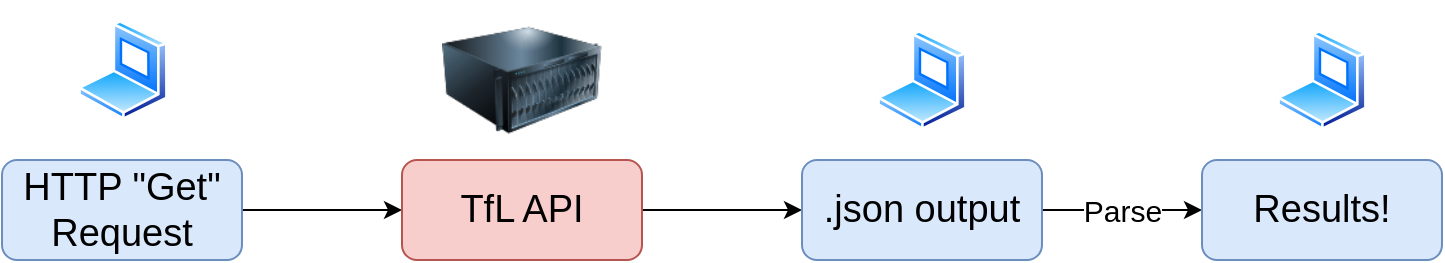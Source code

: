 <mxfile version="14.9.2" type="device"><diagram id="C5RBs43oDa-KdzZeNtuy" name="Page-1"><mxGraphModel dx="1550" dy="835" grid="1" gridSize="10" guides="1" tooltips="1" connect="1" arrows="1" fold="1" page="1" pageScale="1" pageWidth="827" pageHeight="1169" math="0" shadow="0"><root><mxCell id="WIyWlLk6GJQsqaUBKTNV-0"/><mxCell id="WIyWlLk6GJQsqaUBKTNV-1" parent="WIyWlLk6GJQsqaUBKTNV-0"/><mxCell id="-SdwGaaQRKhZ8aEZZ1lu-3" value="" style="edgeStyle=orthogonalEdgeStyle;rounded=0;orthogonalLoop=1;jettySize=auto;html=1;" edge="1" parent="WIyWlLk6GJQsqaUBKTNV-1" source="-SdwGaaQRKhZ8aEZZ1lu-0" target="-SdwGaaQRKhZ8aEZZ1lu-1"><mxGeometry relative="1" as="geometry"/></mxCell><mxCell id="-SdwGaaQRKhZ8aEZZ1lu-0" value="HTTP &quot;Get&quot; Request" style="rounded=1;whiteSpace=wrap;html=1;fillColor=#dae8fc;strokeColor=#6c8ebf;fontSize=19;" vertex="1" parent="WIyWlLk6GJQsqaUBKTNV-1"><mxGeometry x="70" y="180" width="120" height="50" as="geometry"/></mxCell><mxCell id="-SdwGaaQRKhZ8aEZZ1lu-4" value="" style="edgeStyle=orthogonalEdgeStyle;rounded=0;orthogonalLoop=1;jettySize=auto;html=1;" edge="1" parent="WIyWlLk6GJQsqaUBKTNV-1" source="-SdwGaaQRKhZ8aEZZ1lu-1" target="-SdwGaaQRKhZ8aEZZ1lu-2"><mxGeometry relative="1" as="geometry"/></mxCell><mxCell id="-SdwGaaQRKhZ8aEZZ1lu-1" value="TfL API" style="rounded=1;whiteSpace=wrap;html=1;fillColor=#f8cecc;strokeColor=#b85450;fontSize=19;" vertex="1" parent="WIyWlLk6GJQsqaUBKTNV-1"><mxGeometry x="270" y="180" width="120" height="50" as="geometry"/></mxCell><mxCell id="-SdwGaaQRKhZ8aEZZ1lu-6" value="Parse" style="edgeStyle=orthogonalEdgeStyle;rounded=0;orthogonalLoop=1;jettySize=auto;html=1;fontSize=15;" edge="1" parent="WIyWlLk6GJQsqaUBKTNV-1" source="-SdwGaaQRKhZ8aEZZ1lu-2" target="-SdwGaaQRKhZ8aEZZ1lu-5"><mxGeometry relative="1" as="geometry"/></mxCell><mxCell id="-SdwGaaQRKhZ8aEZZ1lu-2" value=".json output" style="rounded=1;whiteSpace=wrap;html=1;fillColor=#dae8fc;strokeColor=#6c8ebf;fontSize=19;" vertex="1" parent="WIyWlLk6GJQsqaUBKTNV-1"><mxGeometry x="470" y="180" width="120" height="50" as="geometry"/></mxCell><mxCell id="-SdwGaaQRKhZ8aEZZ1lu-5" value="Results!" style="rounded=1;whiteSpace=wrap;html=1;fillColor=#dae8fc;strokeColor=#6c8ebf;fontSize=19;" vertex="1" parent="WIyWlLk6GJQsqaUBKTNV-1"><mxGeometry x="670" y="180" width="120" height="50" as="geometry"/></mxCell><mxCell id="-SdwGaaQRKhZ8aEZZ1lu-7" value="" style="image;html=1;image=img/lib/clip_art/computers/Server_128x128.png;fontSize=19;" vertex="1" parent="WIyWlLk6GJQsqaUBKTNV-1"><mxGeometry x="290" y="100" width="80" height="80" as="geometry"/></mxCell><mxCell id="-SdwGaaQRKhZ8aEZZ1lu-8" value="" style="aspect=fixed;perimeter=ellipsePerimeter;html=1;align=center;shadow=0;dashed=0;spacingTop=3;image;image=img/lib/active_directory/laptop_client.svg;fontSize=19;" vertex="1" parent="WIyWlLk6GJQsqaUBKTNV-1"><mxGeometry x="108" y="110" width="45" height="50" as="geometry"/></mxCell><mxCell id="-SdwGaaQRKhZ8aEZZ1lu-9" value="" style="aspect=fixed;perimeter=ellipsePerimeter;html=1;align=center;shadow=0;dashed=0;spacingTop=3;image;image=img/lib/active_directory/laptop_client.svg;fontSize=19;" vertex="1" parent="WIyWlLk6GJQsqaUBKTNV-1"><mxGeometry x="507.5" y="115" width="45" height="50" as="geometry"/></mxCell><mxCell id="-SdwGaaQRKhZ8aEZZ1lu-10" value="" style="aspect=fixed;perimeter=ellipsePerimeter;html=1;align=center;shadow=0;dashed=0;spacingTop=3;image;image=img/lib/active_directory/laptop_client.svg;fontSize=19;" vertex="1" parent="WIyWlLk6GJQsqaUBKTNV-1"><mxGeometry x="707.5" y="115" width="45" height="50" as="geometry"/></mxCell></root></mxGraphModel></diagram></mxfile>